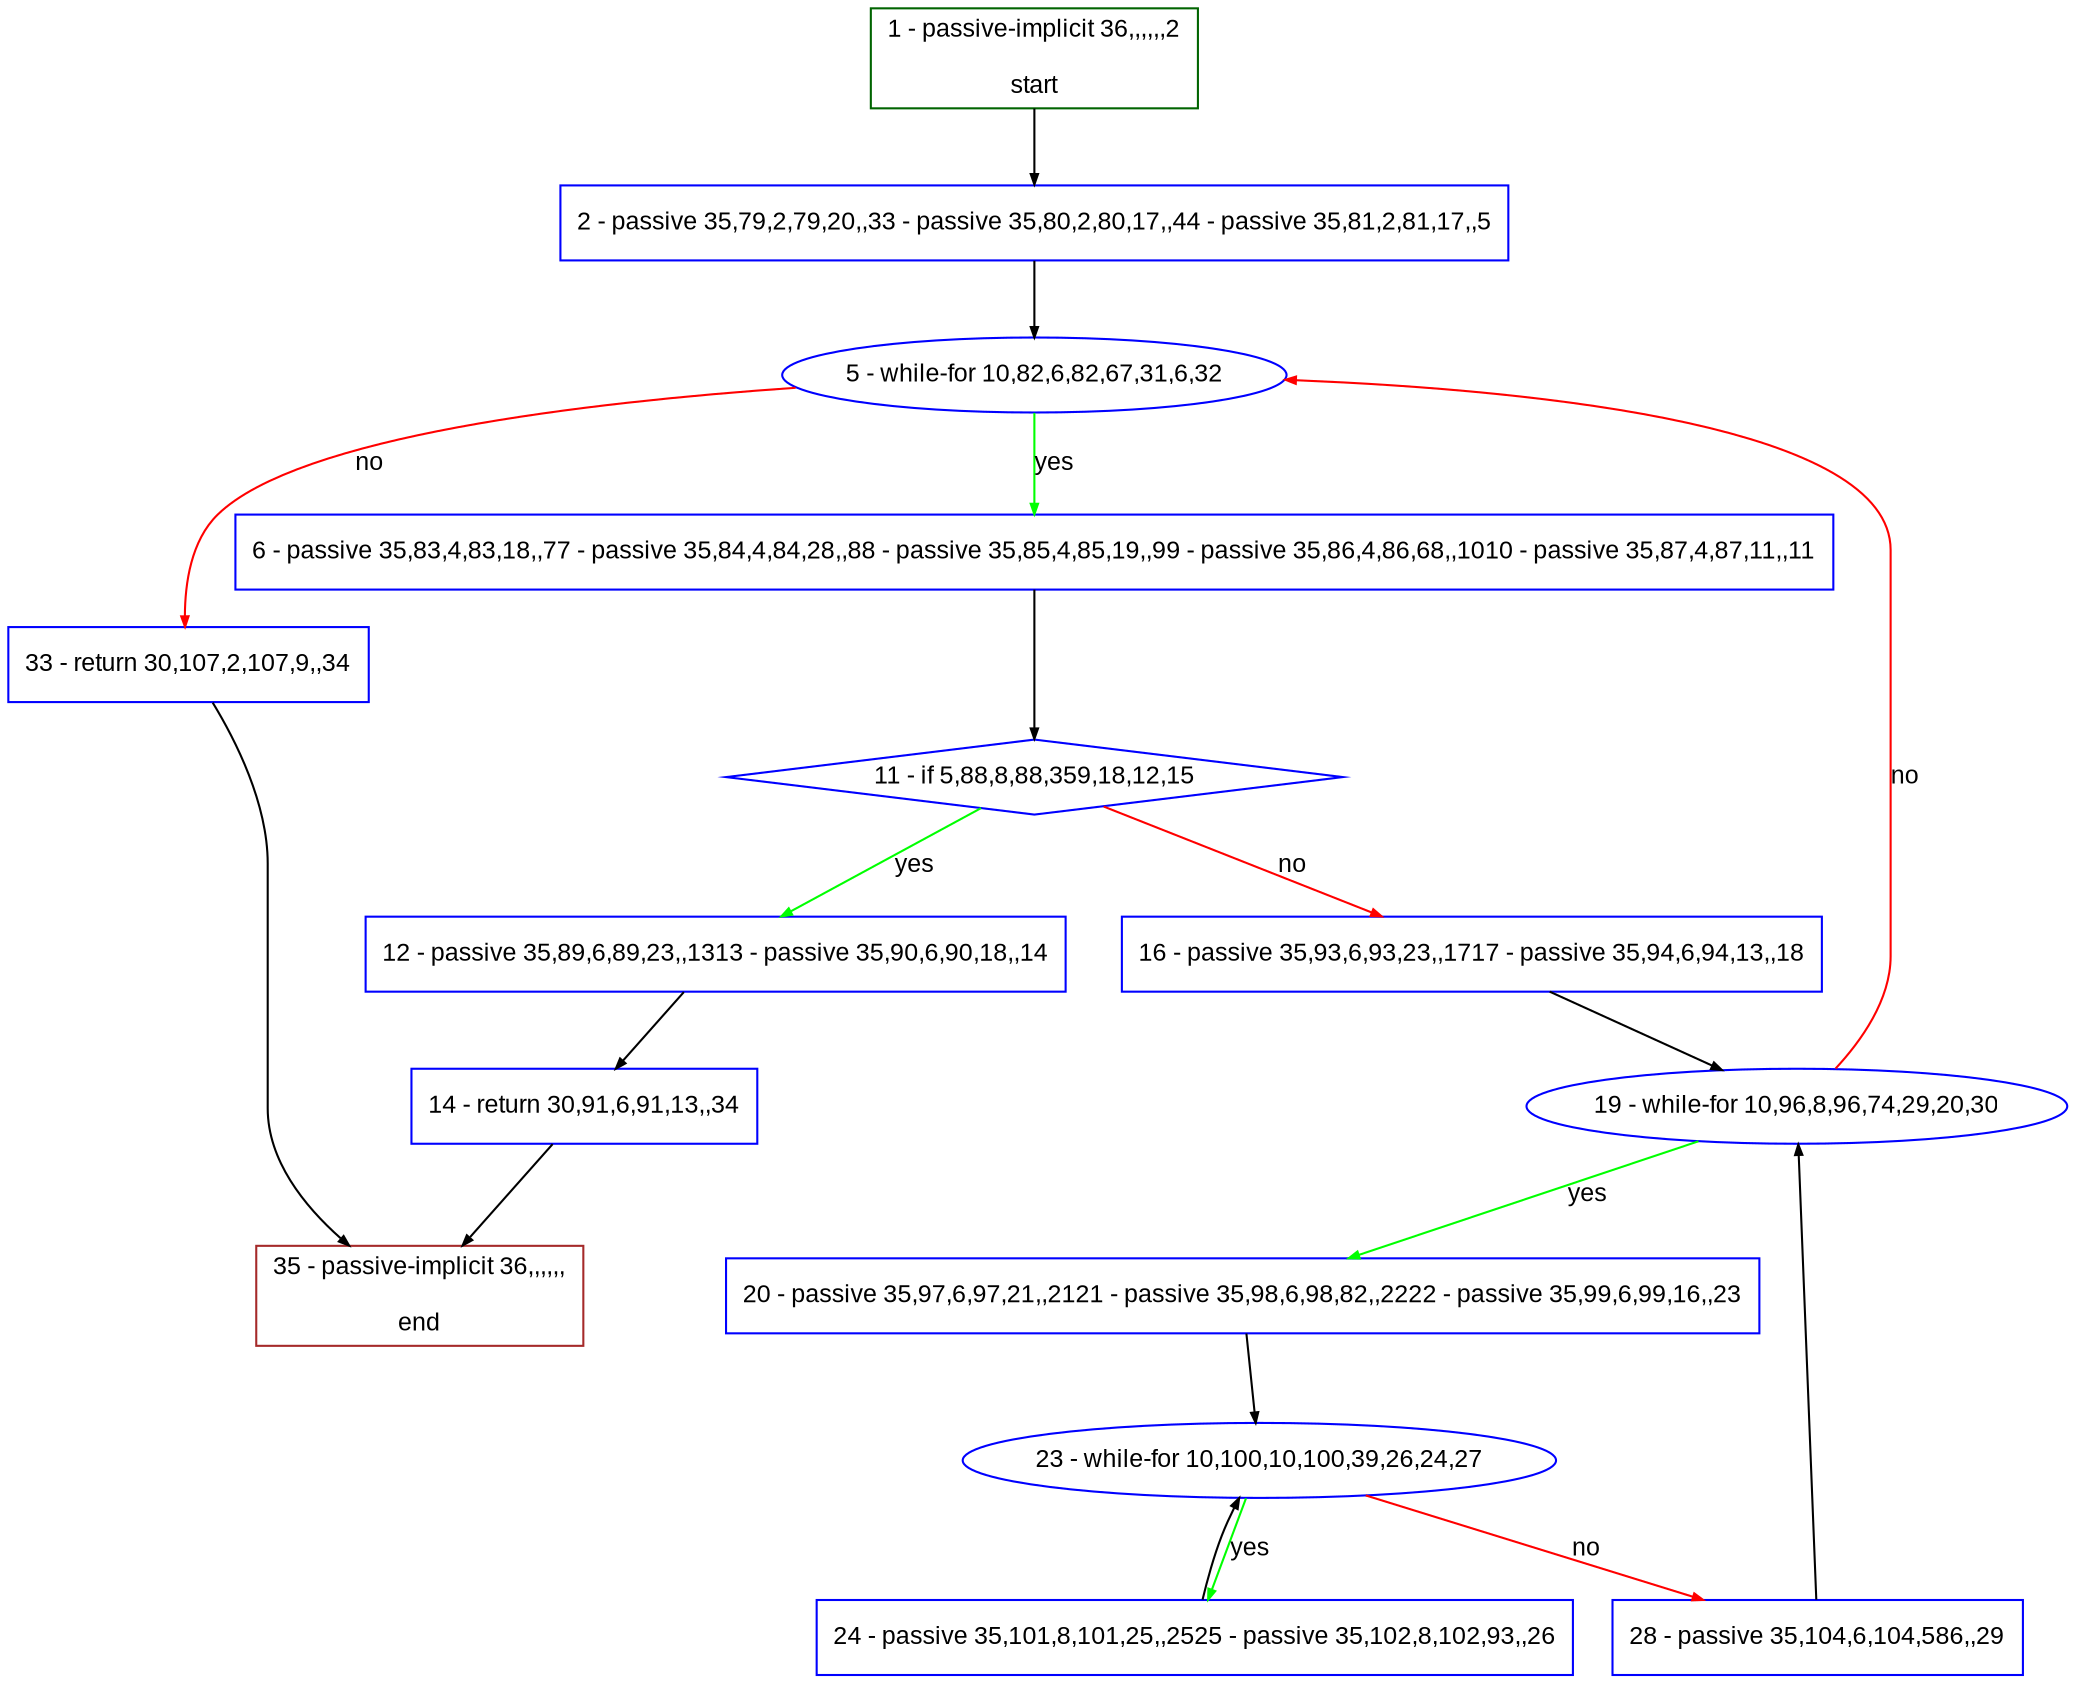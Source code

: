 digraph "" {
  graph [pack="true", label="", fontsize="12", packmode="clust", fontname="Arial", fillcolor="#FFFFCC", bgcolor="white", style="rounded,filled", compound="true"];
  node [node_initialized="no", label="", color="grey", fontsize="12", fillcolor="white", fontname="Arial", style="filled", shape="rectangle", compound="true", fixedsize="false"];
  edge [fontcolor="black", arrowhead="normal", arrowtail="none", arrowsize="0.5", ltail="", label="", color="black", fontsize="12", lhead="", fontname="Arial", dir="forward", compound="true"];
  __N1 [label="2 - passive 35,79,2,79,20,,33 - passive 35,80,2,80,17,,44 - passive 35,81,2,81,17,,5", color="#0000ff", fillcolor="#ffffff", style="filled", shape="box"];
  __N2 [label="1 - passive-implicit 36,,,,,,2\n\nstart", color="#006400", fillcolor="#ffffff", style="filled", shape="box"];
  __N3 [label="5 - while-for 10,82,6,82,67,31,6,32", color="#0000ff", fillcolor="#ffffff", style="filled", shape="oval"];
  __N4 [label="6 - passive 35,83,4,83,18,,77 - passive 35,84,4,84,28,,88 - passive 35,85,4,85,19,,99 - passive 35,86,4,86,68,,1010 - passive 35,87,4,87,11,,11", color="#0000ff", fillcolor="#ffffff", style="filled", shape="box"];
  __N5 [label="33 - return 30,107,2,107,9,,34", color="#0000ff", fillcolor="#ffffff", style="filled", shape="box"];
  __N6 [label="11 - if 5,88,8,88,359,18,12,15", color="#0000ff", fillcolor="#ffffff", style="filled", shape="diamond"];
  __N7 [label="12 - passive 35,89,6,89,23,,1313 - passive 35,90,6,90,18,,14", color="#0000ff", fillcolor="#ffffff", style="filled", shape="box"];
  __N8 [label="16 - passive 35,93,6,93,23,,1717 - passive 35,94,6,94,13,,18", color="#0000ff", fillcolor="#ffffff", style="filled", shape="box"];
  __N9 [label="14 - return 30,91,6,91,13,,34", color="#0000ff", fillcolor="#ffffff", style="filled", shape="box"];
  __N10 [label="35 - passive-implicit 36,,,,,,\n\nend", color="#a52a2a", fillcolor="#ffffff", style="filled", shape="box"];
  __N11 [label="19 - while-for 10,96,8,96,74,29,20,30", color="#0000ff", fillcolor="#ffffff", style="filled", shape="oval"];
  __N12 [label="20 - passive 35,97,6,97,21,,2121 - passive 35,98,6,98,82,,2222 - passive 35,99,6,99,16,,23", color="#0000ff", fillcolor="#ffffff", style="filled", shape="box"];
  __N13 [label="23 - while-for 10,100,10,100,39,26,24,27", color="#0000ff", fillcolor="#ffffff", style="filled", shape="oval"];
  __N14 [label="24 - passive 35,101,8,101,25,,2525 - passive 35,102,8,102,93,,26", color="#0000ff", fillcolor="#ffffff", style="filled", shape="box"];
  __N15 [label="28 - passive 35,104,6,104,586,,29", color="#0000ff", fillcolor="#ffffff", style="filled", shape="box"];
  __N2 -> __N1 [arrowhead="normal", arrowtail="none", color="#000000", label="", dir="forward"];
  __N1 -> __N3 [arrowhead="normal", arrowtail="none", color="#000000", label="", dir="forward"];
  __N3 -> __N4 [arrowhead="normal", arrowtail="none", color="#00ff00", label="yes", dir="forward"];
  __N3 -> __N5 [arrowhead="normal", arrowtail="none", color="#ff0000", label="no", dir="forward"];
  __N4 -> __N6 [arrowhead="normal", arrowtail="none", color="#000000", label="", dir="forward"];
  __N6 -> __N7 [arrowhead="normal", arrowtail="none", color="#00ff00", label="yes", dir="forward"];
  __N6 -> __N8 [arrowhead="normal", arrowtail="none", color="#ff0000", label="no", dir="forward"];
  __N7 -> __N9 [arrowhead="normal", arrowtail="none", color="#000000", label="", dir="forward"];
  __N9 -> __N10 [arrowhead="normal", arrowtail="none", color="#000000", label="", dir="forward"];
  __N8 -> __N11 [arrowhead="normal", arrowtail="none", color="#000000", label="", dir="forward"];
  __N11 -> __N3 [arrowhead="normal", arrowtail="none", color="#ff0000", label="no", dir="forward"];
  __N11 -> __N12 [arrowhead="normal", arrowtail="none", color="#00ff00", label="yes", dir="forward"];
  __N12 -> __N13 [arrowhead="normal", arrowtail="none", color="#000000", label="", dir="forward"];
  __N13 -> __N14 [arrowhead="normal", arrowtail="none", color="#00ff00", label="yes", dir="forward"];
  __N14 -> __N13 [arrowhead="normal", arrowtail="none", color="#000000", label="", dir="forward"];
  __N13 -> __N15 [arrowhead="normal", arrowtail="none", color="#ff0000", label="no", dir="forward"];
  __N15 -> __N11 [arrowhead="normal", arrowtail="none", color="#000000", label="", dir="forward"];
  __N5 -> __N10 [arrowhead="normal", arrowtail="none", color="#000000", label="", dir="forward"];
}
